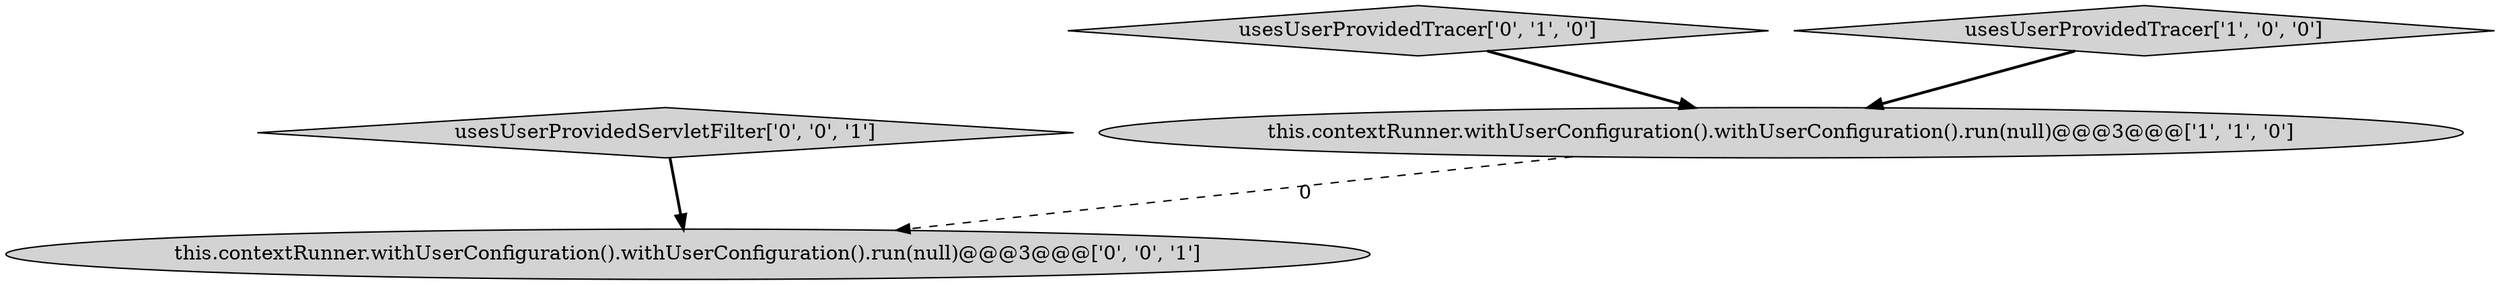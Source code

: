 digraph {
0 [style = filled, label = "this.contextRunner.withUserConfiguration().withUserConfiguration().run(null)@@@3@@@['1', '1', '0']", fillcolor = lightgray, shape = ellipse image = "AAA0AAABBB1BBB"];
2 [style = filled, label = "usesUserProvidedTracer['0', '1', '0']", fillcolor = lightgray, shape = diamond image = "AAA0AAABBB2BBB"];
4 [style = filled, label = "this.contextRunner.withUserConfiguration().withUserConfiguration().run(null)@@@3@@@['0', '0', '1']", fillcolor = lightgray, shape = ellipse image = "AAA0AAABBB3BBB"];
1 [style = filled, label = "usesUserProvidedTracer['1', '0', '0']", fillcolor = lightgray, shape = diamond image = "AAA0AAABBB1BBB"];
3 [style = filled, label = "usesUserProvidedServletFilter['0', '0', '1']", fillcolor = lightgray, shape = diamond image = "AAA0AAABBB3BBB"];
2->0 [style = bold, label=""];
1->0 [style = bold, label=""];
3->4 [style = bold, label=""];
0->4 [style = dashed, label="0"];
}
